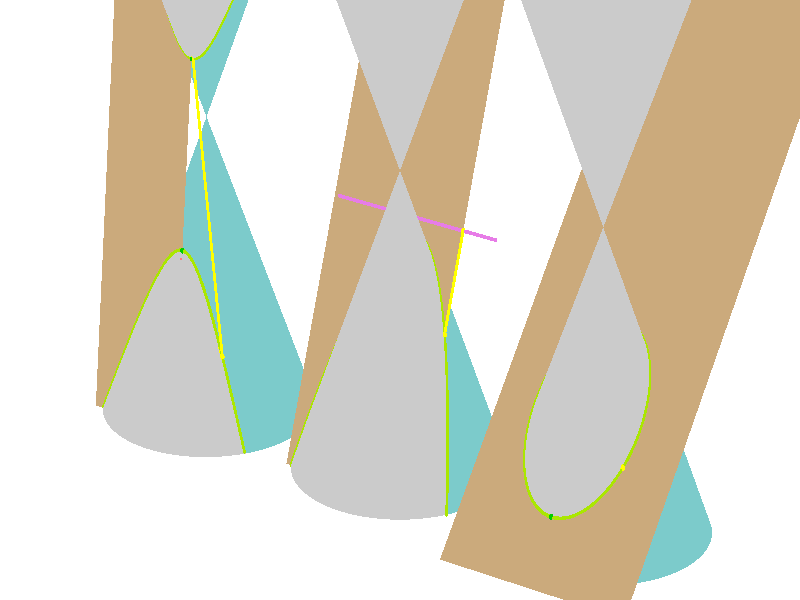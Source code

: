 //
// kegelschnitte.pov
//
// (c) 2022 Prof Dr Andreas Müller, OST Ostschweizer Fachhochschule
//
#version 3.7;
#include "colors.inc"

global_settings {
	assumed_gamma 1
}

#declare imagescale = 0.090;
#declare r = 0.03;
#declare R = 1.3 * r;

camera {
	location <-33, 20, 50>
	look_at <0, -1.30, 0>
	right 16/9 * x * imagescale
	up y * imagescale
}

light_source {
	<10, 5, 40> color White
	area_light <1,0,0> <0,0,1>, 10, 10
	adaptive 1
	jitter
}

sky_sphere {
	pigment {
		color rgb<1,1,1>
	}
}

//
// draw an arrow from <from> to <to> with thickness <arrowthickness> with
// color <c>
//
#macro arrow(from, to, arrowthickness, c)
#declare arrowdirection = vnormalize(to - from);
#declare arrowlength = vlength(to - from);
union {
	sphere {
		from, 1.1 * arrowthickness
	}
	cylinder {
		from,
		from + (arrowlength - 5 * arrowthickness) * arrowdirection,
		arrowthickness
	}
	cone {
		from + (arrowlength - 5 * arrowthickness) * arrowdirection,
		2 * arrowthickness,
		to,
		0
	}
	pigment {
		color c
	}
	finish {
		specular 0.9
		metallic
	}
}
#end

//arrow(<-5,0,0>, <5,0,0>, r, White)
//arrow(<0,-2,0>, <0,2,0>, r, White)
//arrow(<0,0,-2>, <0,0,2>, r, White)

#declare kegelfarbe = rgb<0.2,0.6,0.6>;
#declare kegelfarbetransparent = rgbt<0.6,0.6,0.6,0.7>;
#declare fokusfarbe = rgb<1,0.2,0.2>;
#declare scheitelfarbe = rgb<0.0,0.6,0.0>;
#declare kurvenfarbe = rgb<0.4,0.8,0>;
#declare leitfarbe = rgb<0.8,0.2,0.8>;
#declare ebenenfarbe = rgbt<0.6,0.4,0.2,0.0>;

#declare kegelhoehe = 3;
#declare kegelradius = 1.4;

#macro kegel(X)
union {
	cone { <X,0,0>, 0, <X,-kegelhoehe,0>, kegelradius }
	cone { <X,0,0>, 0, <X,kegelhoehe,0>, kegelradius }
}
#end

#macro ebene(X, normale, abstand, anteil)
difference {
	intersection {
		box {
			<X - anteil*(kegelradius + 0.00), -kegelhoehe, 10>,
			//<X - 0.2, -kegelhoehe, 10>,
			<X + 0.9*(kegelradius + 0.00), kegelhoehe, -10>
		}
		plane { normale, abstand + 0.001 }
		plane { -normale, -abstand + 0.001 }
	}
	kegel(X)
	no_shadow
	pigment {
		color ebenenfarbe
	}
	finish {
		specular 0.5
		metallic
	}
}
#end

#declare nparabel = vnormalize(<0, kegelradius, kegelhoehe>);
#declare nparabel2 = vnormalize(<0, kegelradius, -kegelhoehe>);
#declare nellipse = vnormalize(<0, kegelradius + 2, kegelhoehe>);
#declare nellipse2 = vnormalize(<0, kegelradius + 2, -kegelhoehe>);
#declare nhyperbel = vnormalize(<0, kegelradius - 1, kegelhoehe>);

#declare offsetparabel = -0.6;
#declare offsetellipse = -1.1;
#declare offsethyperbel = 0.4;

//
// Hyperbel
//
ebene(3, nhyperbel, offsethyperbel, 0.0)
intersection {
	plane { nhyperbel, offsethyperbel }
	kegel(3)
	pigment {
		color kegelfarbe
	}
	finish {
		specular 0.95
		metallic
	}
}

intersection {
	plane { -nhyperbel, -offsethyperbel-0.001 }
	kegel(3)
	no_shadow
	pigment {
		color kegelfarbetransparent
	}
	finish {
		specular 0.5
		metallic
	}
}


#declare e3 = <0, 1, 0>;
#declare tunten = -offsethyperbel / vdot(nparabel-nhyperbel, e3);
#declare toben = offsethyperbel / vdot(nparabel+nhyperbel, e3);
#declare winkel = acos(vdot(nparabel, nhyperbel));

#declare Cunten = e3 * tunten + <3,0,0>;
#declare Coben = e3 * toben + <3,0,0>;

#declare runten = -(vdot(Cunten, nhyperbel) - offsethyperbel);
#declare Funten = Cunten + runten * nhyperbel;
#declare Punten = Cunten + runten * nparabel;
#declare Sunten = Cunten + runten * vnormalize(nparabel+nhyperbel) / cos(winkel/2);

#declare roben = -(vdot(Coben, nhyperbel) - offsethyperbel);
#declare Foben = Coben + roben * nhyperbel;
#declare Poben = Coben - roben * nparabel2;
#declare Soben = Coben + roben * vnormalize(-nparabel2+nhyperbel) / cos(winkel/2);

#declare Origin = (Soben + Sunten) / 2;
#declare xaxis = vnormalize(Sunten - Origin);
#declare yaxis = <1,0,0>;

#declare a = vlength(Sunten - Soben) / 2;
#declare e = vlength(Foben - Funten) / 2;
#declare b = sqrt(e*e - a*a);

#macro hyperbel(s)
	Origin + (a * cosh(s) * xaxis + b * sinh(s) * yaxis)
#end

#macro hyperbelneg(s)
	Origin + (-a * cosh(s) * xaxis + b * sinh(s) * yaxis)
#end

#declare rkurve = 0.6 * r;

// Hyperbel
union {
	#declare N = 100;
	#declare smin = -1.72;
	#declare smax = -smin;
	#declare sstep = (smax - smin) / N;
	#declare s = smin;
	#while (s < smax - sstep/2)
		cylinder { hyperbel(s), hyperbel(s+sstep), rkurve }
		cylinder { hyperbelneg(s), hyperbelneg(s+sstep), rkurve }
		sphere { hyperbel(s), rkurve }
		sphere { hyperbelneg(s), rkurve }
		#declare s = s + sstep;
	#end
	sphere { hyperbel(s), rkurve }
	sphere { hyperbelneg(s), rkurve }
	pigment {
		color kurvenfarbe
	}
	finish {
		specular 0.9
		metallic
	}
}

// Brennpunkte
union {
	sphere { Funten, r }
	sphere { Foben, r }
	pigment {
		color  fokusfarbe
	}
	finish {
		specular 0.9
		metallic
	}
}

// Scheitelpunkte
union {
	sphere { Sunten, r }
	sphere { Soben, r }
	pigment {
		color  scheitelfarbe
	}
	finish {
		specular 0.9
		metallic
	}
}

#declare swert = -1.3;
union {
	sphere { hyperbel(swert), r }
	cylinder { Funten, hyperbel(swert), rkurve }
	cylinder { Foben, hyperbel(swert), rkurve }
	pigment {
		color  Yellow
	}
	finish {
		specular 0.9
		metallic
	}
}
//
// Parabeln
//
intersection {
	plane { nparabel, offsetparabel }
	kegel(0)
	pigment {
		color kegelfarbe
	}
	finish {
		specular 0.95
		metallic
	}
}

intersection {
	plane { -nparabel, -offsetparabel+0.001 }
	kegel(0)
	//no_shadow
	pigment {
		color kegelfarbetransparent
	}
	finish {
		specular 0.5
		metallic
	}
}

ebene(0, nparabel, offsetparabel, 0.5)

#declare tcenter = 0.5 * offsetparabel / vdot(nparabel, e3);
#declare C = tcenter * e3;
#declare F = C + 0.5 * offsetparabel * nparabel;
#declare S = <0, tcenter, tcenter * (kegelradius/kegelhoehe) >;
#declare xaxis = vnormalize(F - S);
#declare p = 4 * vlength(S - F);

#declare L = S + (S-F);

#macro parabel(Y)
	(S + Y * yaxis + Y * (Y/p) * xaxis)
#end
#macro leitgerade(Y)
	L + Y * yaxis
#end

//
// Parabel
//
union {
	#declare ymin = -1.19;
	#declare ymax = -ymin;
	#declare ystep = (ymax - ymin) / N;
	#declare Y = ymin;
	#while (Y < ymax - ystep/2)
		sphere { parabel(Y), rkurve }
		cylinder { parabel(Y), parabel(Y+ystep), rkurve }
		#declare Y = Y + ystep;
	#end
	sphere { parabel(Y), rkurve }
	pigment {
		color kurvenfarbe
	}
	finish {
		specular 0.9
		metallic
	}
}

union {
	cylinder { leitgerade(ymin), leitgerade(ymax), rkurve }
	sphere { leitgerade(ymin), rkurve}
	sphere { leitgerade(ymax), rkurve}
	pigment {
		color leitfarbe
	}
	finish {
		specular 0.9
		metallic
	}
}

union {
	sphere { F, r }
	pigment {
		color fokusfarbe
	}
	finish {
		specular 0.9
		metallic
	}
}

union {
	sphere { S, r }
	pigment {
		color scheitelfarbe
	}
	finish {
		specular 0.9
		metallic
	}
}

#declare ywert = -0.7;
union {
	sphere { parabel(ywert), r }
	cylinder { F, parabel(ywert), rkurve }
	cylinder { parabel(ywert), leitgerade(ywert), rkurve }
	sphere { leitgerade(ywert), r }
	pigment {
		color  Yellow
	}
	finish {
		specular 0.9
		metallic
	}
}

//
// Dandelin Kugeln für die Ellipse
//

ebene(-3, nellipse, offsetellipse, 1)
intersection {
	plane { nellipse, offsetellipse }
	kegel(-3)
	pigment {
		color kegelfarbe
	}
	finish {
		specular 0.95
		metallic
	}
}

intersection {
	plane { -nellipse, -offsetellipse+0.001 }
	kegel(-3)
	//no_shadow
	pigment {
		color kegelfarbetransparent
	}
	finish {
		specular 0.5
		metallic
	}
}

#declare tunten = -offsetellipse / vdot(nparabel-nellipse, e3);
#declare toben = offsetellipse / vdot(nparabel+nellipse, e3);
#declare winkel = acos(vdot(nparabel, nellipse));
#declare winkel2 = acos(-vdot(nparabel2, nellipse));

#declare Cunten = e3 * tunten + <-3,0,0>;
#declare Coben = e3 * toben + <-3,0,0>;

#declare runten = -(vdot(Cunten, nellipse) - offsetellipse);
#declare Funten = Cunten + runten * nellipse;
#declare Punten = Cunten + runten * nparabel;
#declare Sunten = Cunten + runten * vnormalize(nparabel+nellipse) / cos(winkel/2);

#declare roben = (vdot(Coben, nellipse) - offsetellipse);
#declare Foben = Coben - roben * nellipse;
#declare Poben = Coben + roben * nparabel2;
#declare Soben = Coben - roben * vnormalize(-nparabel2+nellipse) / cos(winkel2/2);

#declare Origin = (Soben + Sunten) / 2;
#declare xaxis = vnormalize(Sunten - Origin);
#declare yaxis = <1,0,0>;

#declare a = vlength(Sunten - Soben) / 2;
#declare e = vlength(Foben - Funten) / 2;
#declare b = sqrt(a*a-e*e);

#macro ellipse(s)
	Origin + (a * cos(s) * xaxis + b * sin(s) * yaxis)
#end

union {
	#declare N = 100;
	#declare smin = -pi;
	#declare smax = -smin;
	#declare sstep = (smax - smin) / N;
	#declare s = smin;
	#while (s < smax - sstep/2)
		cylinder { ellipse(s), ellipse(s+sstep), rkurve }
		sphere { ellipse(s), rkurve }
		#declare s = s + sstep;
	#end
	sphere { ellipse(s), rkurve }
	pigment {
		color kurvenfarbe
	}
	finish {
		specular 0.9
		metallic
	}
}

union {
	//sphere { Cunten, runten + 0.001 }
	//sphere { Coben, roben + 0.001 }
	sphere { Funten, r }
	sphere { Foben, r }
	pigment {
		color  fokusfarbe
	}
	finish {
		specular 0.9
		metallic
	}
}

union {
	sphere { Sunten, r }
	sphere { Soben, r }
	pigment {
		color  scheitelfarbe
	}
	finish {
		specular 0.9
		metallic
	}
}

#declare swert = -1.2;
union {
	sphere { ellipse(swert), r }
	cylinder { Funten, ellipse(swert), rkurve }
	cylinder { Foben, ellipse(swert), rkurve }
	pigment {
		color  Yellow
	}
	finish {
		specular 0.9
		metallic
	}
}
